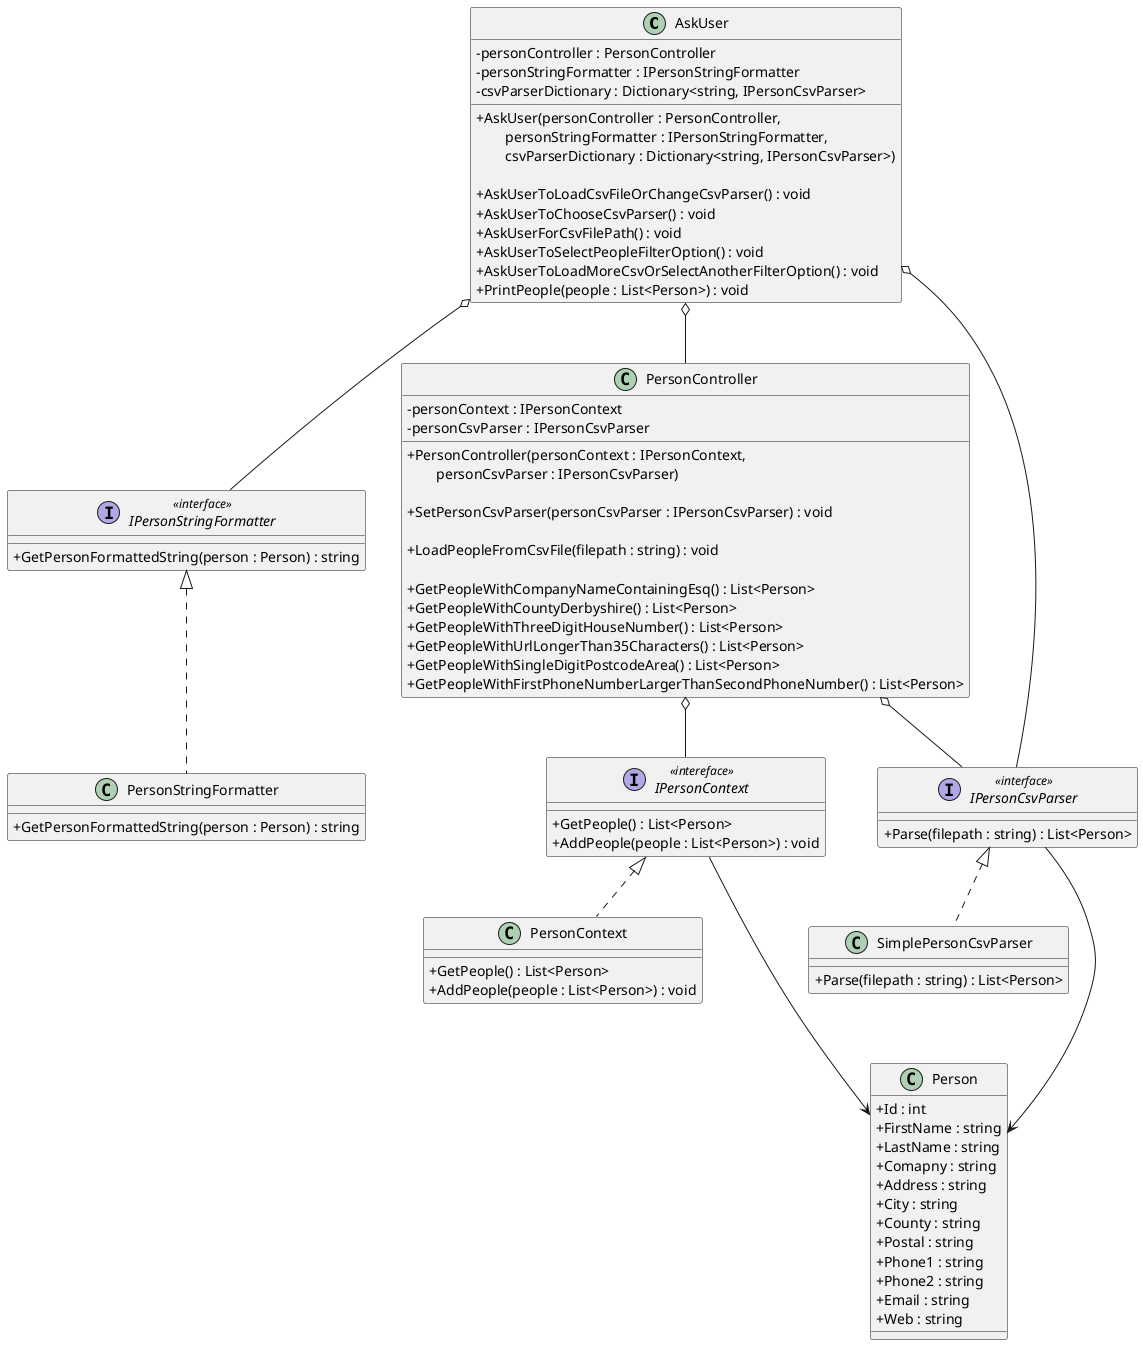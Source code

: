 @startuml "PersonApp"
skinparam ClassAttributeIconSize 0

class AskUser {
    - personController : PersonController
    - personStringFormatter : IPersonStringFormatter
    - csvParserDictionary : Dictionary<string, IPersonCsvParser>

    + AskUser(personController : PersonController,\n\
        personStringFormatter : IPersonStringFormatter,\n\
        csvParserDictionary : Dictionary<string, IPersonCsvParser>)

    + AskUserToLoadCsvFileOrChangeCsvParser() : void
    + AskUserToChooseCsvParser() : void
    + AskUserForCsvFilePath() : void
    + AskUserToSelectPeopleFilterOption() : void
    + AskUserToLoadMoreCsvOrSelectAnotherFilterOption() : void
    + PrintPeople(people : List<Person>) : void
}

interface IPersonStringFormatter <<interface>> {
    + GetPersonFormattedString(person : Person) : string
}

class PersonStringFormatter {
    + GetPersonFormattedString(person : Person) : string
}

class PersonController {
    - personContext : IPersonContext
    - personCsvParser : IPersonCsvParser

    + PersonController(personContext : IPersonContext, \n\
        personCsvParser : IPersonCsvParser)

    + SetPersonCsvParser(personCsvParser : IPersonCsvParser) : void

    + LoadPeopleFromCsvFile(filepath : string) : void

    + GetPeopleWithCompanyNameContainingEsq() : List<Person>
    + GetPeopleWithCountyDerbyshire() : List<Person>
    + GetPeopleWithThreeDigitHouseNumber() : List<Person>
    + GetPeopleWithUrlLongerThan35Characters() : List<Person>
    + GetPeopleWithSingleDigitPostcodeArea() : List<Person>
    + GetPeopleWithFirstPhoneNumberLargerThanSecondPhoneNumber() : List<Person>
}

interface IPersonContext <<intereface>> {
    + GetPeople() : List<Person>
    + AddPeople(people : List<Person>) : void
}

class PersonContext {
    + GetPeople() : List<Person>
    + AddPeople(people : List<Person>) : void
}

interface IPersonCsvParser <<interface>> {
    + Parse(filepath : string) : List<Person>
}

class SimplePersonCsvParser {
    + Parse(filepath : string) : List<Person>
}

class Person {
    + Id : int
    + FirstName : string
    + LastName : string
    + Comapny : string
    + Address : string
    + City : string
    + County : string
    + Postal : string
    + Phone1 : string
    + Phone2 : string
    + Email : string
    + Web : string
}

AskUser o-- PersonController
AskUser o-- IPersonStringFormatter
AskUser o-- IPersonCsvParser

IPersonStringFormatter <|.. PersonStringFormatter

PersonController o-- IPersonContext
PersonController o-- IPersonCsvParser

IPersonContext <|.. PersonContext
IPersonContext ---> Person

IPersonCsvParser <|.. SimplePersonCsvParser
IPersonCsvParser ---> Person

@enduml